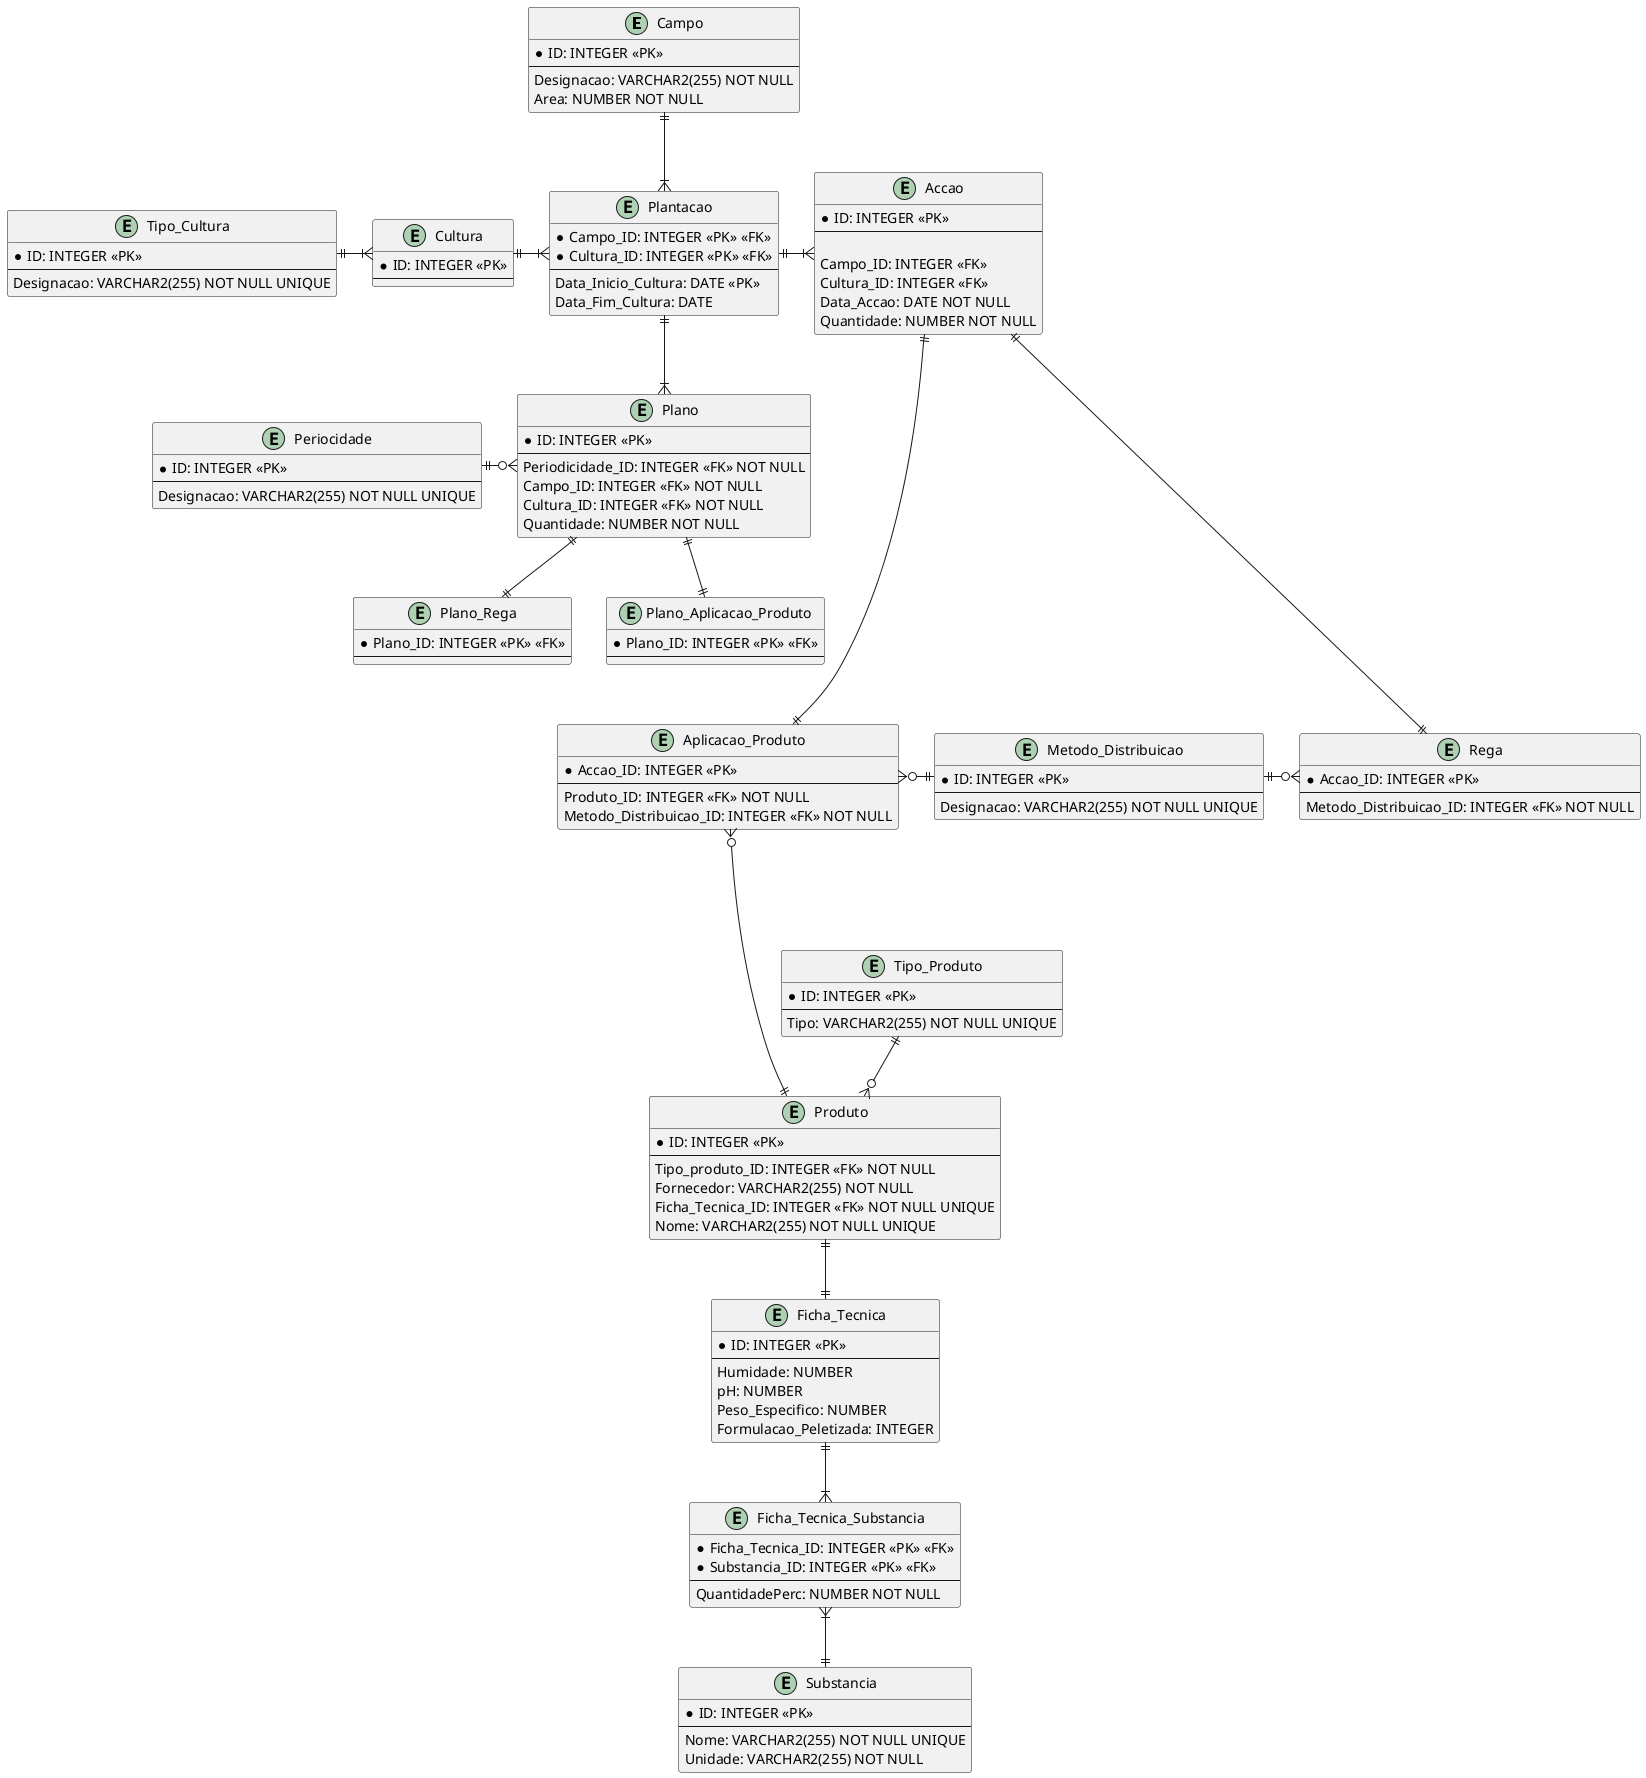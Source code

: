 @startuml Quinta-Manutenção

/'TODO #1:- Verificar se a Designação de um Campo é única e se estas 
devem seguir um conjunto de regras;'/
/'TODO #2:- Determinar o valor minímo de uma qualquer Área;'/
/'Constraints:- [[Area, CHECK(Area > Mínimo)]]'/
entity Campo {
    * ID: INTEGER <<PK>>
    --
    Designacao: VARCHAR2(255) NOT NULL
    Area: NUMBER NOT NULL
}

/'Triggers:-
    #1: Verificar que uma Cultura não é simultaneamente uma Cultura_Temporaria
    e Cultura_Permanente;'/
entity Cultura {
    * ID: INTEGER <<PK>>
    --
}

/'Constraints:- [[Campo_ID, Data_Inicio_Cultura, UNIQUE(Campo_ID, Data_Inicio_Cultura)], 
[Data_Fim_Cultura, CHECK(Data_Fim_Cultura < Data_Inicio_Cultura)]]'/
entity Plantacao {
    * Campo_ID: INTEGER <<PK>> <<FK>>
    * Cultura_ID: INTEGER <<PK>> <<FK>>
    --
    Data_Inicio_Cultura: DATE <<PK>>
    Data_Fim_Cultura: DATE
}

/'Constraints:- [[Quantidade, CHECK(Quantidade > 0)]]'/
entity Accao {
    * ID: INTEGER <<PK>>
    --

    Campo_ID: INTEGER <<FK>>
    Cultura_ID: INTEGER <<FK>>
    Data_Accao: DATE NOT NULL
    Quantidade: NUMBER NOT NULL
}

entity Metodo_Distribuicao {
    * ID: INTEGER <<PK>>
    --
    Designacao: VARCHAR2(255) NOT NULL UNIQUE
}

entity Rega {
    * Accao_ID: INTEGER <<PK>>
    --
    Metodo_Distribuicao_ID: INTEGER <<FK>> NOT NULL
}

entity Aplicacao_Produto {
    * Accao_ID: INTEGER <<PK>>
    --
    Produto_ID: INTEGER <<FK>> NOT NULL
    Metodo_Distribuicao_ID: INTEGER <<FK>> NOT NULL
}

entity Produto {
    * ID: INTEGER <<PK>>
    --
    Tipo_produto_ID: INTEGER <<FK>> NOT NULL
    Fornecedor: VARCHAR2(255) NOT NULL
    Ficha_Tecnica_ID: INTEGER <<FK>> NOT NULL UNIQUE
    Nome: VARCHAR2(255) NOT NULL UNIQUE
}


entity Tipo_Produto {
    * ID: INTEGER <<PK>>
    --
    Tipo: VARCHAR2(255) NOT NULL UNIQUE
}

entity Ficha_Tecnica {
    * ID: INTEGER <<PK>>
    --
    Humidade: NUMBER
    pH: NUMBER
    Peso_Especifico: NUMBER
    Formulacao_Peletizada: INTEGER
}

entity Ficha_Tecnica_Substancia {
    * Ficha_Tecnica_ID: INTEGER <<PK>> <<FK>>
    * Substancia_ID: INTEGER <<PK>> <<FK>>
    --
    QuantidadePerc: NUMBER NOT NULL
}

entity Substancia {
    * ID: INTEGER <<PK>>
    --
    Nome: VARCHAR2(255) NOT NULL UNIQUE
    Unidade: VARCHAR2(255) NOT NULL
}

entity Tipo_Cultura {
    * ID: INTEGER <<PK>>
    --
    Designacao: VARCHAR2(255) NOT NULL UNIQUE
}

entity Plano {
    * ID: INTEGER <<PK>>
    --
    Periodicidade_ID: INTEGER <<FK>> NOT NULL
    Campo_ID: INTEGER <<FK>> NOT NULL
    Cultura_ID: INTEGER <<FK>> NOT NULL
    Quantidade: NUMBER NOT NULL
}

entity Periocidade {
    * ID: INTEGER <<PK>>
    --
    Designacao: VARCHAR2(255) NOT NULL UNIQUE
}

entity Plano_Rega {
    * Plano_ID: INTEGER <<PK>> <<FK>>
    --
}

entity Plano_Aplicacao_Produto {
    * Plano_ID: INTEGER <<PK>> <<FK>>
    --
}

Campo ||-d-|{ Plantacao

Cultura ||-r-|{ Plantacao
Cultura }|-l-|| Tipo_Cultura 

Plantacao ||-r-|{ Accao
Plantacao ||-d-|{ Plano

Accao ||--d--|| Rega
Accao ||--d--|| Aplicacao_Produto

Metodo_Distribuicao ||-r-o{ Rega
Metodo_Distribuicao ||-l-o{ Aplicacao_Produto

Tipo_Produto ||-d-o{ Produto

Produto ||-d-|| Ficha_Tecnica
Produto ||--u--o{ Aplicacao_Produto

Ficha_Tecnica ||-d-|{ Ficha_Tecnica_Substancia

Substancia ||-u-|{ Ficha_Tecnica_Substancia

Periocidade ||-r-o{ Plano

Plano_Rega ||-u-|| Plano

Plano_Aplicacao_Produto ||-u-|| Plano

@enduml